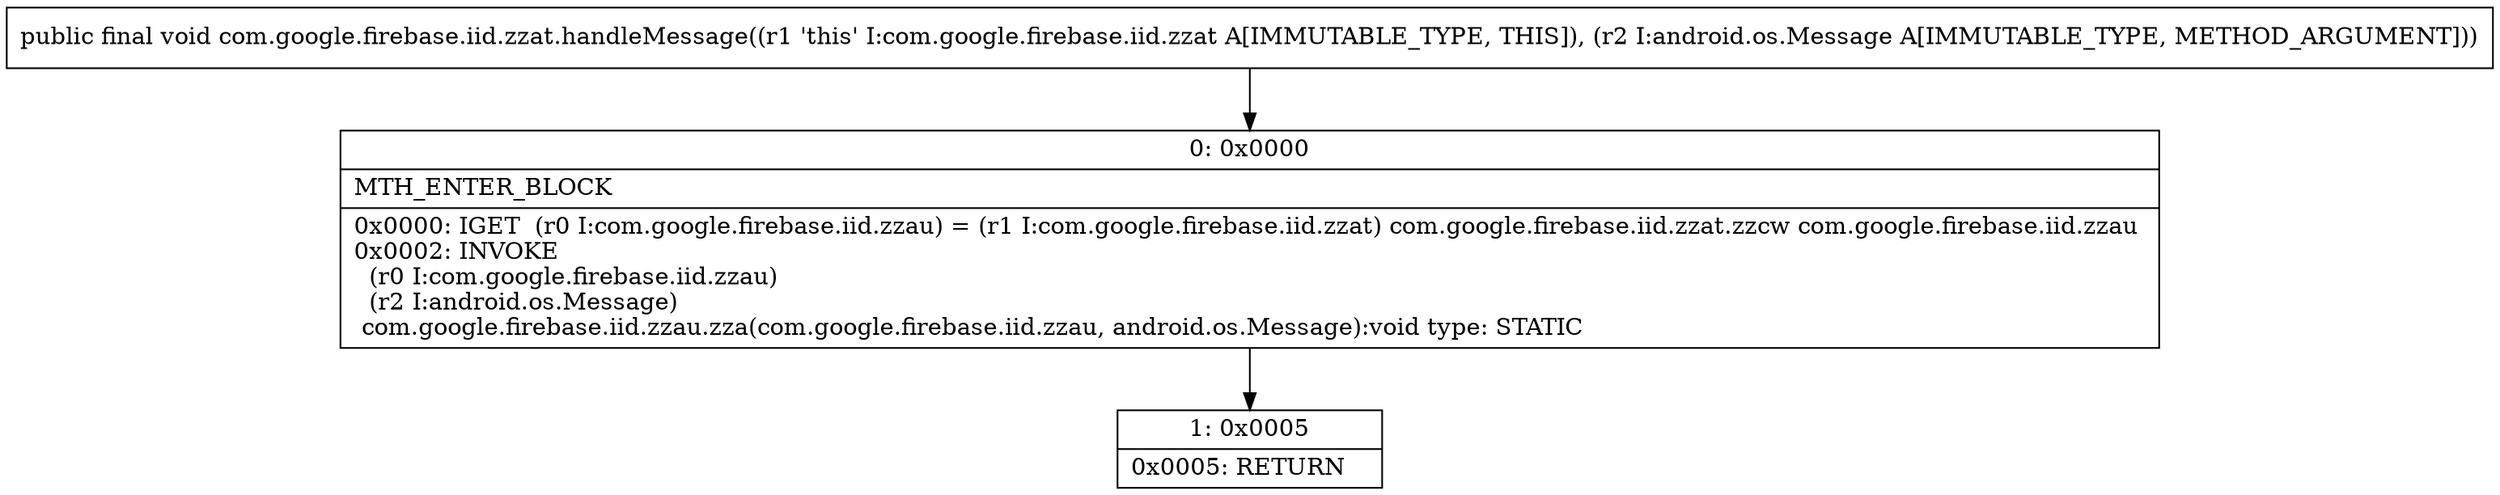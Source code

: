 digraph "CFG forcom.google.firebase.iid.zzat.handleMessage(Landroid\/os\/Message;)V" {
Node_0 [shape=record,label="{0\:\ 0x0000|MTH_ENTER_BLOCK\l|0x0000: IGET  (r0 I:com.google.firebase.iid.zzau) = (r1 I:com.google.firebase.iid.zzat) com.google.firebase.iid.zzat.zzcw com.google.firebase.iid.zzau \l0x0002: INVOKE  \l  (r0 I:com.google.firebase.iid.zzau)\l  (r2 I:android.os.Message)\l com.google.firebase.iid.zzau.zza(com.google.firebase.iid.zzau, android.os.Message):void type: STATIC \l}"];
Node_1 [shape=record,label="{1\:\ 0x0005|0x0005: RETURN   \l}"];
MethodNode[shape=record,label="{public final void com.google.firebase.iid.zzat.handleMessage((r1 'this' I:com.google.firebase.iid.zzat A[IMMUTABLE_TYPE, THIS]), (r2 I:android.os.Message A[IMMUTABLE_TYPE, METHOD_ARGUMENT])) }"];
MethodNode -> Node_0;
Node_0 -> Node_1;
}

